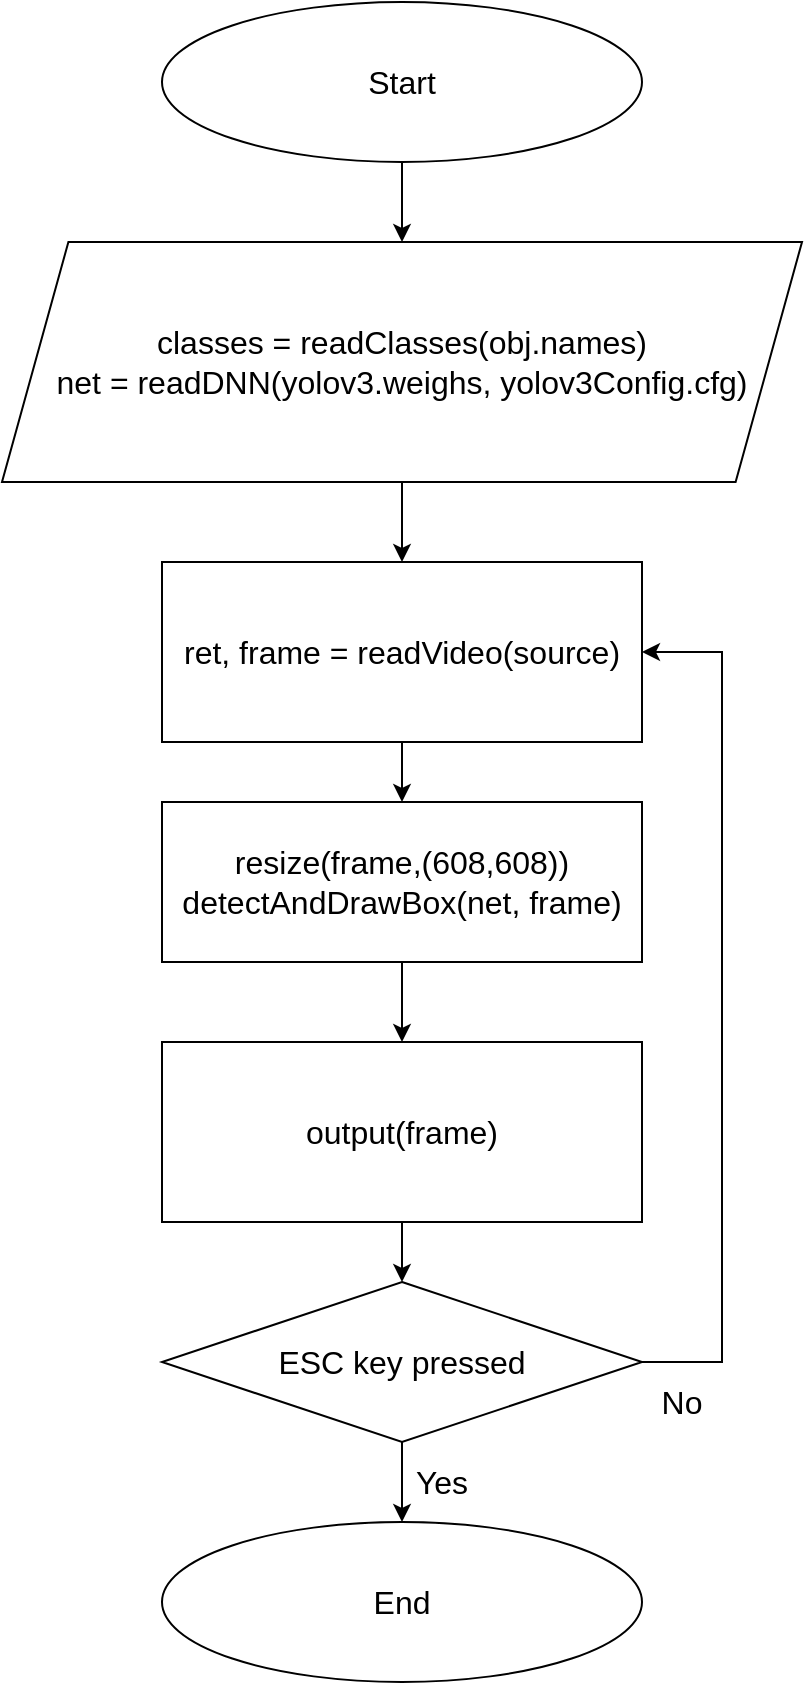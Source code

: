 <mxfile version="13.3.5" type="device"><diagram id="JZYWialMUOvbseWO-LzP" name="Page-1"><mxGraphModel dx="599" dy="330" grid="1" gridSize="10" guides="1" tooltips="1" connect="1" arrows="1" fold="1" page="1" pageScale="1" pageWidth="850" pageHeight="1100" math="0" shadow="0"><root><mxCell id="0"/><mxCell id="1" parent="0"/><mxCell id="7Pm4FhPIre9TA5FCZ5XM-4" style="edgeStyle=orthogonalEdgeStyle;rounded=0;orthogonalLoop=1;jettySize=auto;html=1;entryX=0.5;entryY=0;entryDx=0;entryDy=0;" edge="1" parent="1" source="7Pm4FhPIre9TA5FCZ5XM-1" target="7Pm4FhPIre9TA5FCZ5XM-2"><mxGeometry relative="1" as="geometry"/></mxCell><mxCell id="7Pm4FhPIre9TA5FCZ5XM-1" value="&lt;font style=&quot;font-size: 16px&quot;&gt;Start&lt;/font&gt;" style="ellipse;whiteSpace=wrap;html=1;" vertex="1" parent="1"><mxGeometry x="280" y="120" width="240" height="80" as="geometry"/></mxCell><mxCell id="7Pm4FhPIre9TA5FCZ5XM-5" style="edgeStyle=orthogonalEdgeStyle;rounded=0;orthogonalLoop=1;jettySize=auto;html=1;entryX=0.5;entryY=0;entryDx=0;entryDy=0;" edge="1" parent="1" source="7Pm4FhPIre9TA5FCZ5XM-2" target="7Pm4FhPIre9TA5FCZ5XM-3"><mxGeometry relative="1" as="geometry"/></mxCell><mxCell id="7Pm4FhPIre9TA5FCZ5XM-2" value="&lt;div style=&quot;font-size: 16px&quot;&gt;&lt;font style=&quot;font-size: 16px&quot;&gt;classes = readClasses(obj.names)&lt;/font&gt;&lt;/div&gt;&lt;div style=&quot;font-size: 16px&quot;&gt;&lt;font style=&quot;font-size: 16px&quot;&gt;net = readDNN(yolov3.weighs, yolov3Config.cfg)&lt;/font&gt;&lt;/div&gt;" style="shape=parallelogram;perimeter=parallelogramPerimeter;whiteSpace=wrap;html=1;size=0.083;" vertex="1" parent="1"><mxGeometry x="200" y="240" width="400.01" height="120" as="geometry"/></mxCell><mxCell id="7Pm4FhPIre9TA5FCZ5XM-10" style="edgeStyle=orthogonalEdgeStyle;rounded=0;orthogonalLoop=1;jettySize=auto;html=1;" edge="1" parent="1" source="7Pm4FhPIre9TA5FCZ5XM-3" target="7Pm4FhPIre9TA5FCZ5XM-9"><mxGeometry relative="1" as="geometry"/></mxCell><mxCell id="7Pm4FhPIre9TA5FCZ5XM-3" value="&lt;font style=&quot;font-size: 16px&quot;&gt;ret, frame = readVideo(source)&lt;/font&gt;" style="rounded=0;whiteSpace=wrap;html=1;" vertex="1" parent="1"><mxGeometry x="280" y="400" width="240" height="90" as="geometry"/></mxCell><mxCell id="7Pm4FhPIre9TA5FCZ5XM-22" style="edgeStyle=orthogonalEdgeStyle;rounded=0;orthogonalLoop=1;jettySize=auto;html=1;" edge="1" parent="1" source="7Pm4FhPIre9TA5FCZ5XM-9" target="7Pm4FhPIre9TA5FCZ5XM-21"><mxGeometry relative="1" as="geometry"/></mxCell><mxCell id="7Pm4FhPIre9TA5FCZ5XM-9" value="&lt;div style=&quot;font-size: 16px&quot;&gt;&lt;font style=&quot;font-size: 16px&quot;&gt;resize(frame,(608,608))&lt;br&gt;&lt;/font&gt;&lt;/div&gt;&lt;div style=&quot;font-size: 16px&quot;&gt;&lt;font style=&quot;font-size: 16px&quot;&gt;detectAndDrawBox(net, frame)&lt;/font&gt;&lt;/div&gt;" style="rounded=0;whiteSpace=wrap;html=1;" vertex="1" parent="1"><mxGeometry x="280" y="520" width="240" height="80" as="geometry"/></mxCell><mxCell id="7Pm4FhPIre9TA5FCZ5XM-16" style="edgeStyle=orthogonalEdgeStyle;rounded=0;orthogonalLoop=1;jettySize=auto;html=1;" edge="1" parent="1" source="7Pm4FhPIre9TA5FCZ5XM-11" target="7Pm4FhPIre9TA5FCZ5XM-15"><mxGeometry relative="1" as="geometry"/></mxCell><mxCell id="7Pm4FhPIre9TA5FCZ5XM-24" style="edgeStyle=orthogonalEdgeStyle;rounded=0;orthogonalLoop=1;jettySize=auto;html=1;entryX=1;entryY=0.5;entryDx=0;entryDy=0;" edge="1" parent="1" source="7Pm4FhPIre9TA5FCZ5XM-11" target="7Pm4FhPIre9TA5FCZ5XM-3"><mxGeometry relative="1" as="geometry"><Array as="points"><mxPoint x="560" y="800"/><mxPoint x="560" y="445"/></Array></mxGeometry></mxCell><mxCell id="7Pm4FhPIre9TA5FCZ5XM-11" value="&lt;font style=&quot;font-size: 16px&quot;&gt;ESC key pressed&lt;/font&gt;" style="rhombus;whiteSpace=wrap;html=1;" vertex="1" parent="1"><mxGeometry x="280" y="760" width="240" height="80" as="geometry"/></mxCell><mxCell id="7Pm4FhPIre9TA5FCZ5XM-15" value="&lt;font style=&quot;font-size: 16px&quot;&gt;End&lt;/font&gt;" style="ellipse;whiteSpace=wrap;html=1;" vertex="1" parent="1"><mxGeometry x="280" y="880" width="240" height="80" as="geometry"/></mxCell><mxCell id="7Pm4FhPIre9TA5FCZ5XM-17" value="&lt;font style=&quot;font-size: 16px&quot;&gt;No&lt;/font&gt;" style="text;html=1;strokeColor=none;fillColor=none;align=center;verticalAlign=middle;whiteSpace=wrap;rounded=0;" vertex="1" parent="1"><mxGeometry x="520" y="810" width="40" height="20" as="geometry"/></mxCell><mxCell id="7Pm4FhPIre9TA5FCZ5XM-18" value="&lt;font style=&quot;font-size: 16px&quot;&gt;Yes&lt;/font&gt;" style="text;html=1;strokeColor=none;fillColor=none;align=center;verticalAlign=middle;whiteSpace=wrap;rounded=0;" vertex="1" parent="1"><mxGeometry x="400" y="850" width="40" height="20" as="geometry"/></mxCell><mxCell id="7Pm4FhPIre9TA5FCZ5XM-23" style="edgeStyle=orthogonalEdgeStyle;rounded=0;orthogonalLoop=1;jettySize=auto;html=1;entryX=0.5;entryY=0;entryDx=0;entryDy=0;" edge="1" parent="1" source="7Pm4FhPIre9TA5FCZ5XM-21" target="7Pm4FhPIre9TA5FCZ5XM-11"><mxGeometry relative="1" as="geometry"/></mxCell><mxCell id="7Pm4FhPIre9TA5FCZ5XM-21" value="&lt;font style=&quot;font-size: 16px&quot;&gt;output(frame)&lt;/font&gt;" style="rounded=0;whiteSpace=wrap;html=1;" vertex="1" parent="1"><mxGeometry x="280" y="640" width="240" height="90" as="geometry"/></mxCell></root></mxGraphModel></diagram></mxfile>
